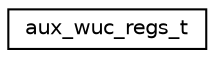 digraph "Graphical Class Hierarchy"
{
 // LATEX_PDF_SIZE
  edge [fontname="Helvetica",fontsize="10",labelfontname="Helvetica",labelfontsize="10"];
  node [fontname="Helvetica",fontsize="10",shape=record];
  rankdir="LR";
  Node0 [label="aux_wuc_regs_t",height=0.2,width=0.4,color="black", fillcolor="white", style="filled",URL="$structaux__wuc__regs__t.html",tooltip="AUX_WUC registers."];
}
